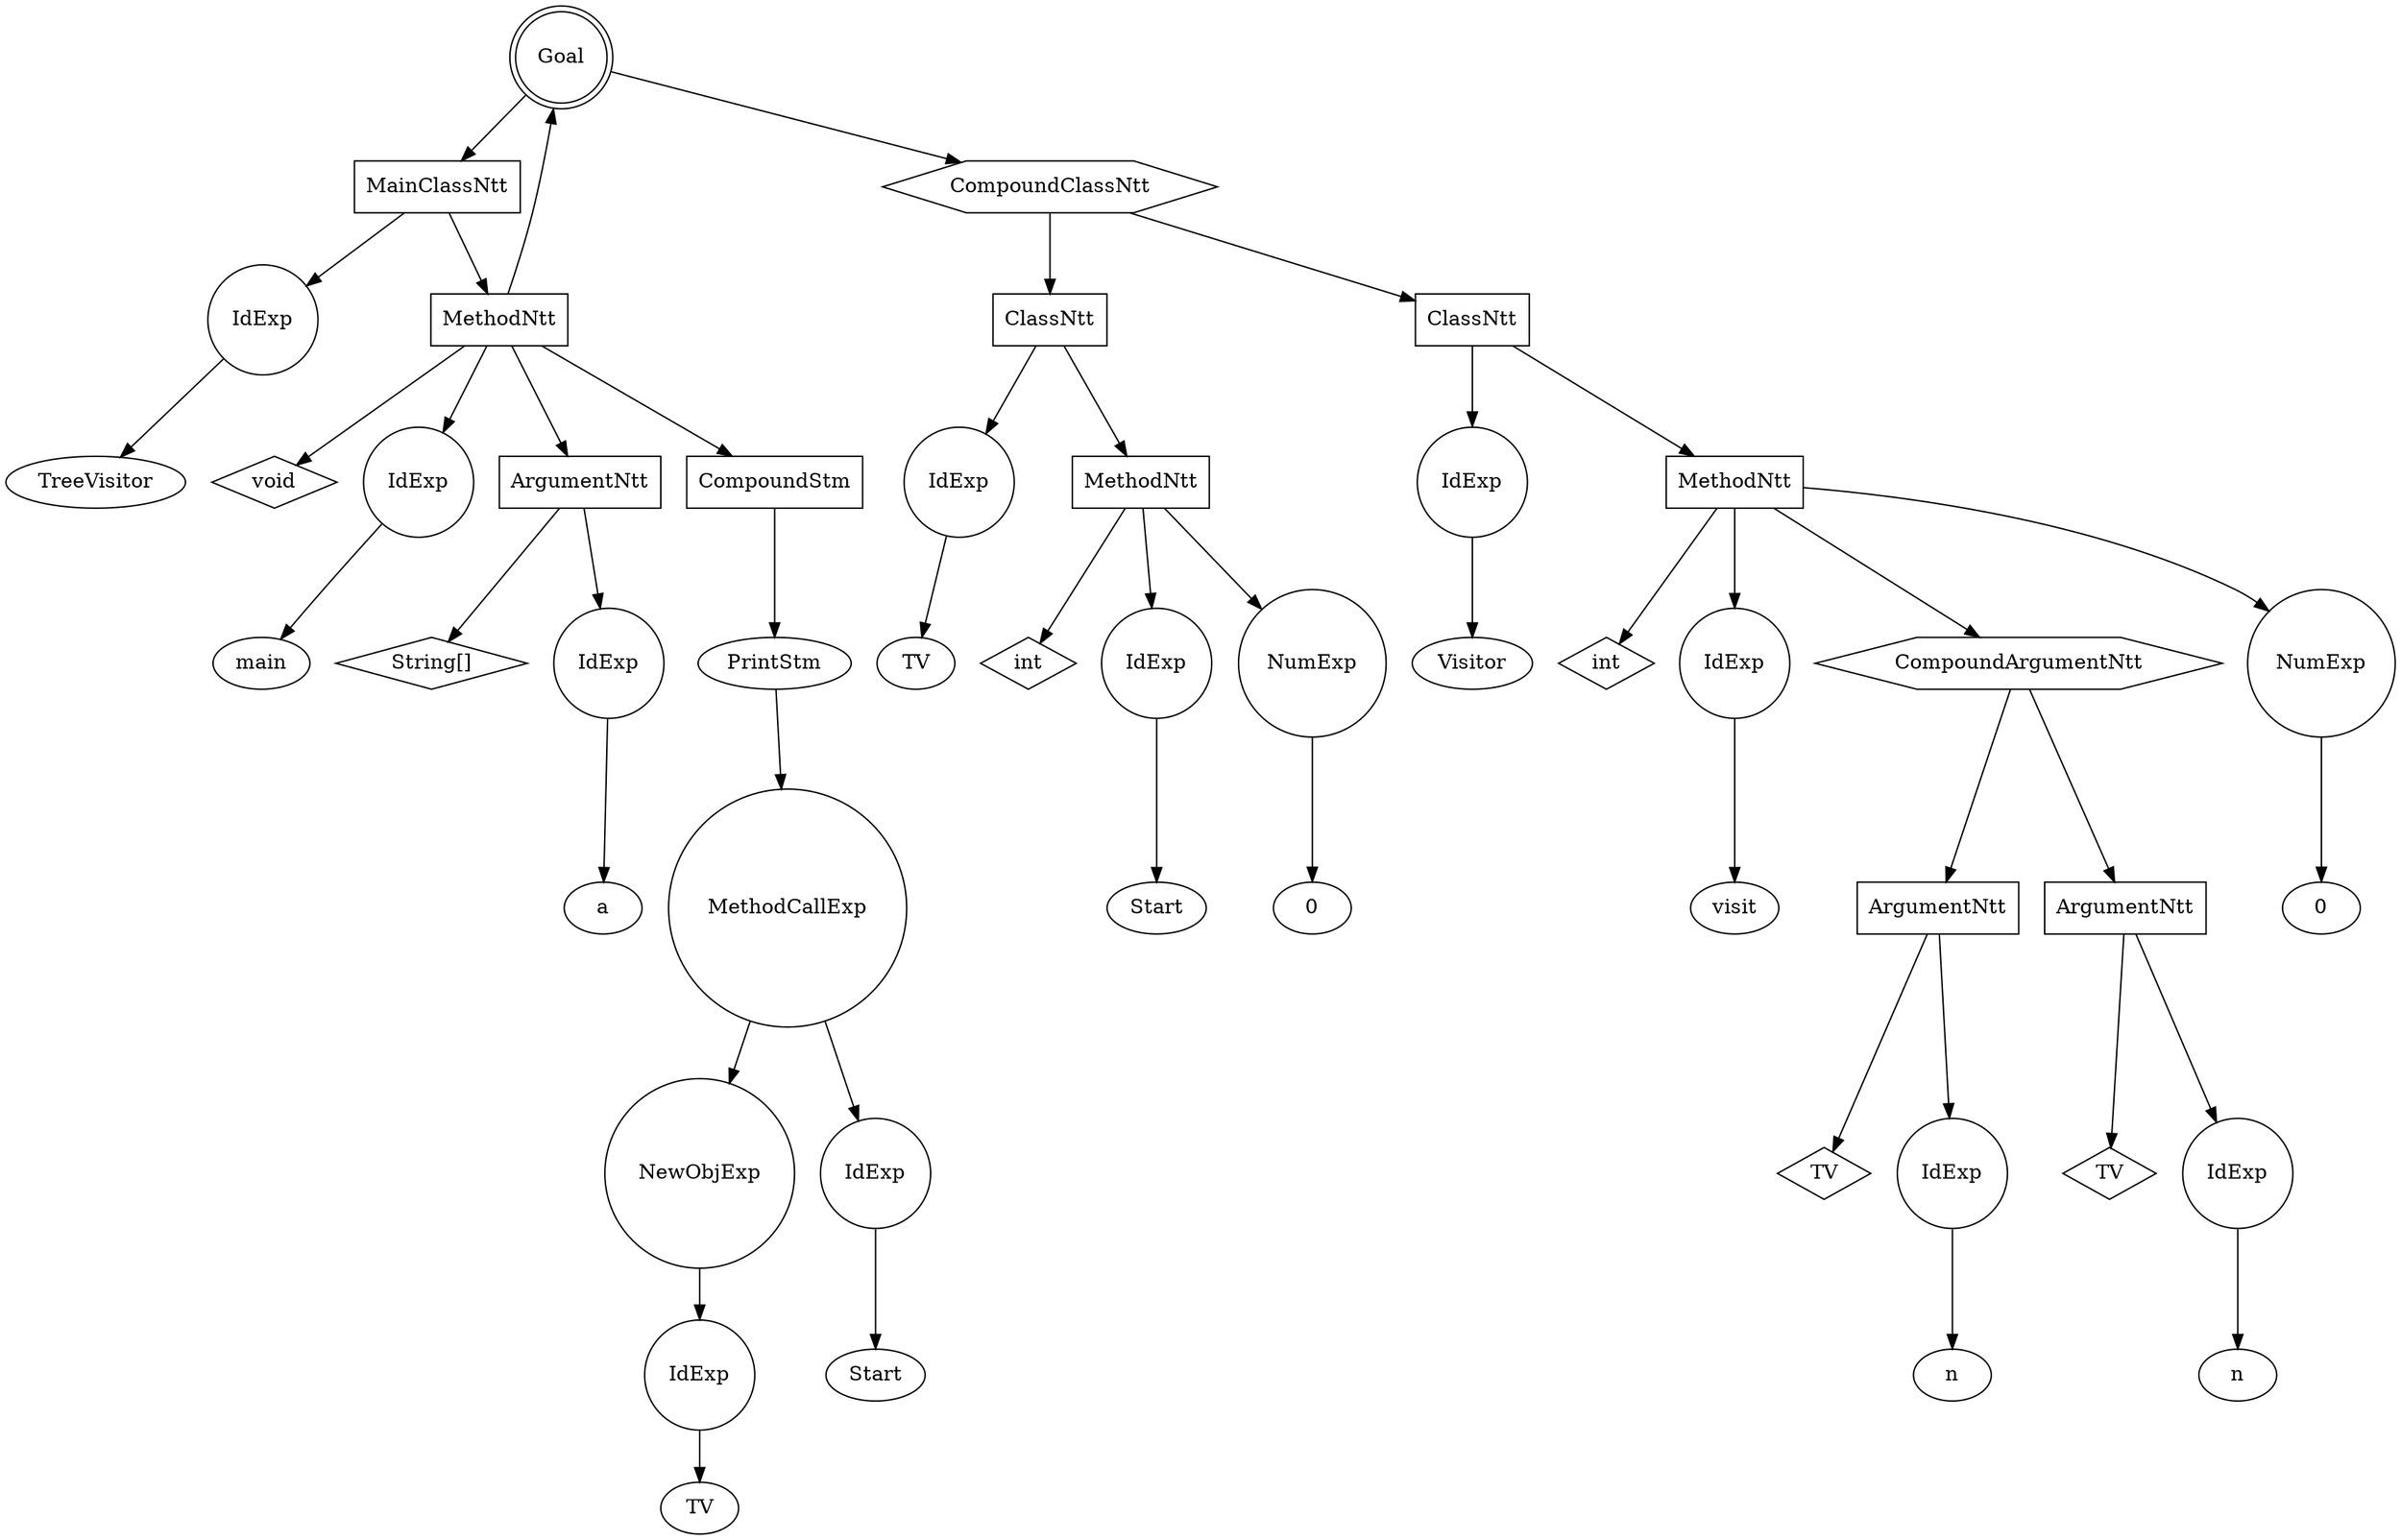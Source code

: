digraph my_graph {
-1261435952;
-1261435952[label = "Goal", shape = "doublecircle"];
-1261435952->-1261434416;
-1261434416[label = "MainClassNtt", shape = "box"];
-1261434416->-1261434080
-1261434080[label = "IdExp", shape = "circle"];
-1261434080->-1261434064;
-1261434064[label = "TreeVisitor"];
-1261434416->-1250949296;
-1250949296[label = "MethodNtt", shape = "box"];
-1250949296->-1261434464;
-1261434464[label = "void", shape = "diamond" ];
-1250949296->-1261434512
-1261434512[label = "IdExp", shape = "circle"];
-1261434512->-1261434496;
-1261434496[label = "main"];
-1250949296->-1261434608;
-1261434608[label = "ArgumentNtt", shape = "box"];
-1261434608->-1261434560;
-1261434560[label = "String[]", shape = "diamond" ];
-1261434608->-1261434128
-1261434128[label = "IdExp", shape = "circle"];
-1261434128->-1261434112;
-1261434112[label = "a"];
-1250949296->-1261434368;
-1261434368[label = "CompoundStm", shape = "polygon"];
-1261434368->-1259338736;
-1259338736[label = "PrintStm", shape = "ellipse"];
-1259338736->-1261434320
-1261434320[label = "MethodCallExp", shape = "circle"];
-1261434320->-1261434224
-1261434224[label = "NewObjExp", shape = "circle"];
-1261434224->-1261434176
-1261434176[label = "IdExp", shape = "circle"];
-1261434176->-1261434160;
-1261434160[label = "TV"];
-1261434320->-1261434272
-1261434272[label = "IdExp", shape = "circle"];
-1261434272->-1261434256;
-1261434256[label = "Start"];
-1250949296->-1261435952->-1261435904;
-1261435904[label = "CompoundClassNtt", shape = "hexagon"];
-1261435904->-1261435040;
-1261435040[label = "ClassNtt", shape = "box"];
-1261435040->-1261434800
-1261434800[label = "IdExp", shape = "circle"];
-1261434800->-1261434784;
-1261434784[label = "TV"];
-1261435040->-1250949360;
-1250949360[label = "MethodNtt", shape = "box"];
-1250949360->-1261434848;
-1261434848[label = "int", shape = "diamond" ];
-1250949360->-1261434896
-1261434896[label = "IdExp", shape = "circle"];
-1261434896->-1261434880;
-1261434880[label = "Start"];
-1250949360->-1261434944
-1261434944[label = "NumExp", shape = "circle"];
-1261434944->-1261434928;
-1261434928[label = "0"];
-1261435904->-1261435856;
-1261435856[label = "ClassNtt", shape = "box"];
-1261435856->-1261435136
-1261435136[label = "IdExp", shape = "circle"];
-1261435136->-1261435120;
-1261435120[label = "Visitor"];
-1261435856->-1250949616;
-1250949616[label = "MethodNtt", shape = "box"];
-1250949616->-1261435184;
-1261435184[label = "int", shape = "diamond" ];
-1250949616->-1261435232
-1261435232[label = "IdExp", shape = "circle"];
-1261435232->-1261435216;
-1261435216[label = "visit"];
-1250949616->-1261435712;
-1261435712[label = "CompoundArgumentNtt", shape = "hexagon"];
-1261435712->-1261435424;
-1261435424[label = "ArgumentNtt", shape = "box"];
-1261435424->-1261435328;
-1261435328[label = "TV", shape = "diamond" ];
-1261435424->-1261435376
-1261435376[label = "IdExp", shape = "circle"];
-1261435376->-1261435360;
-1261435360[label = "n"];
-1261435712->-1261435664;
-1261435664[label = "ArgumentNtt", shape = "box"];
-1261435664->-1261435568;
-1261435568[label = "TV", shape = "diamond" ];
-1261435664->-1261435616
-1261435616[label = "IdExp", shape = "circle"];
-1261435616->-1261435600;
-1261435600[label = "n"];
-1250949616->-1261435760
-1261435760[label = "NumExp", shape = "circle"];
-1261435760->-1261435744;
-1261435744[label = "0"];

}